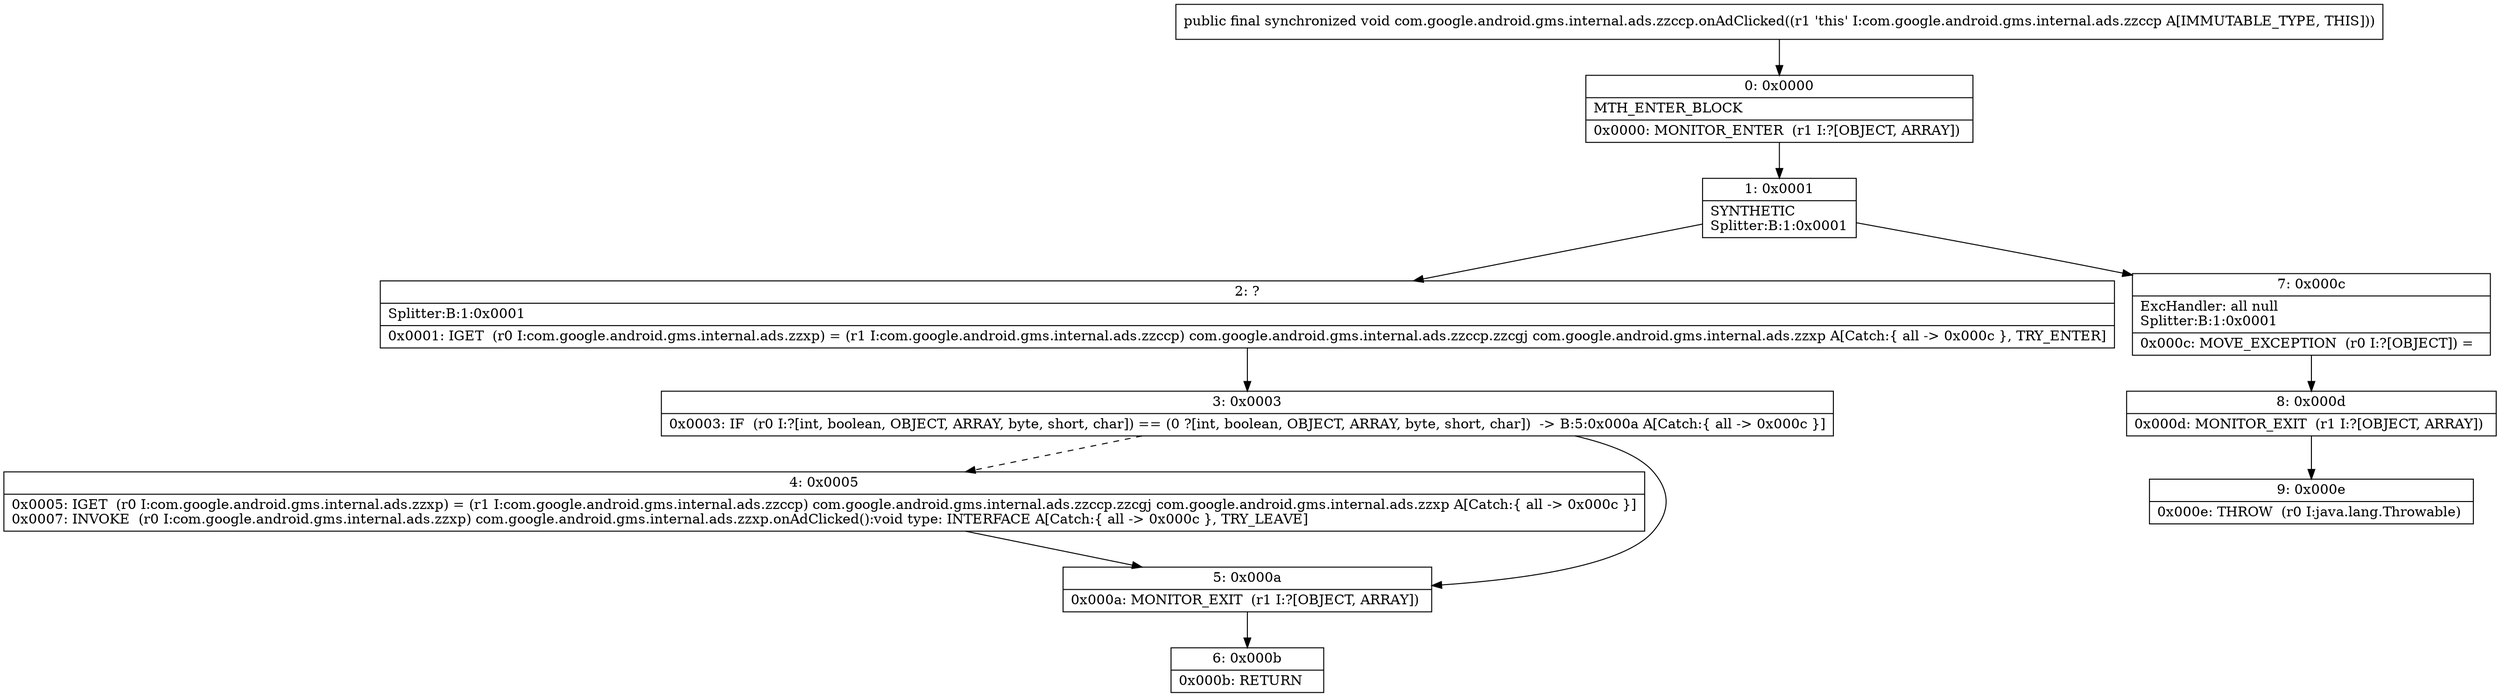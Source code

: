 digraph "CFG forcom.google.android.gms.internal.ads.zzccp.onAdClicked()V" {
Node_0 [shape=record,label="{0\:\ 0x0000|MTH_ENTER_BLOCK\l|0x0000: MONITOR_ENTER  (r1 I:?[OBJECT, ARRAY]) \l}"];
Node_1 [shape=record,label="{1\:\ 0x0001|SYNTHETIC\lSplitter:B:1:0x0001\l}"];
Node_2 [shape=record,label="{2\:\ ?|Splitter:B:1:0x0001\l|0x0001: IGET  (r0 I:com.google.android.gms.internal.ads.zzxp) = (r1 I:com.google.android.gms.internal.ads.zzccp) com.google.android.gms.internal.ads.zzccp.zzcgj com.google.android.gms.internal.ads.zzxp A[Catch:\{ all \-\> 0x000c \}, TRY_ENTER]\l}"];
Node_3 [shape=record,label="{3\:\ 0x0003|0x0003: IF  (r0 I:?[int, boolean, OBJECT, ARRAY, byte, short, char]) == (0 ?[int, boolean, OBJECT, ARRAY, byte, short, char])  \-\> B:5:0x000a A[Catch:\{ all \-\> 0x000c \}]\l}"];
Node_4 [shape=record,label="{4\:\ 0x0005|0x0005: IGET  (r0 I:com.google.android.gms.internal.ads.zzxp) = (r1 I:com.google.android.gms.internal.ads.zzccp) com.google.android.gms.internal.ads.zzccp.zzcgj com.google.android.gms.internal.ads.zzxp A[Catch:\{ all \-\> 0x000c \}]\l0x0007: INVOKE  (r0 I:com.google.android.gms.internal.ads.zzxp) com.google.android.gms.internal.ads.zzxp.onAdClicked():void type: INTERFACE A[Catch:\{ all \-\> 0x000c \}, TRY_LEAVE]\l}"];
Node_5 [shape=record,label="{5\:\ 0x000a|0x000a: MONITOR_EXIT  (r1 I:?[OBJECT, ARRAY]) \l}"];
Node_6 [shape=record,label="{6\:\ 0x000b|0x000b: RETURN   \l}"];
Node_7 [shape=record,label="{7\:\ 0x000c|ExcHandler: all null\lSplitter:B:1:0x0001\l|0x000c: MOVE_EXCEPTION  (r0 I:?[OBJECT]) =  \l}"];
Node_8 [shape=record,label="{8\:\ 0x000d|0x000d: MONITOR_EXIT  (r1 I:?[OBJECT, ARRAY]) \l}"];
Node_9 [shape=record,label="{9\:\ 0x000e|0x000e: THROW  (r0 I:java.lang.Throwable) \l}"];
MethodNode[shape=record,label="{public final synchronized void com.google.android.gms.internal.ads.zzccp.onAdClicked((r1 'this' I:com.google.android.gms.internal.ads.zzccp A[IMMUTABLE_TYPE, THIS])) }"];
MethodNode -> Node_0;
Node_0 -> Node_1;
Node_1 -> Node_2;
Node_1 -> Node_7;
Node_2 -> Node_3;
Node_3 -> Node_4[style=dashed];
Node_3 -> Node_5;
Node_4 -> Node_5;
Node_5 -> Node_6;
Node_7 -> Node_8;
Node_8 -> Node_9;
}

